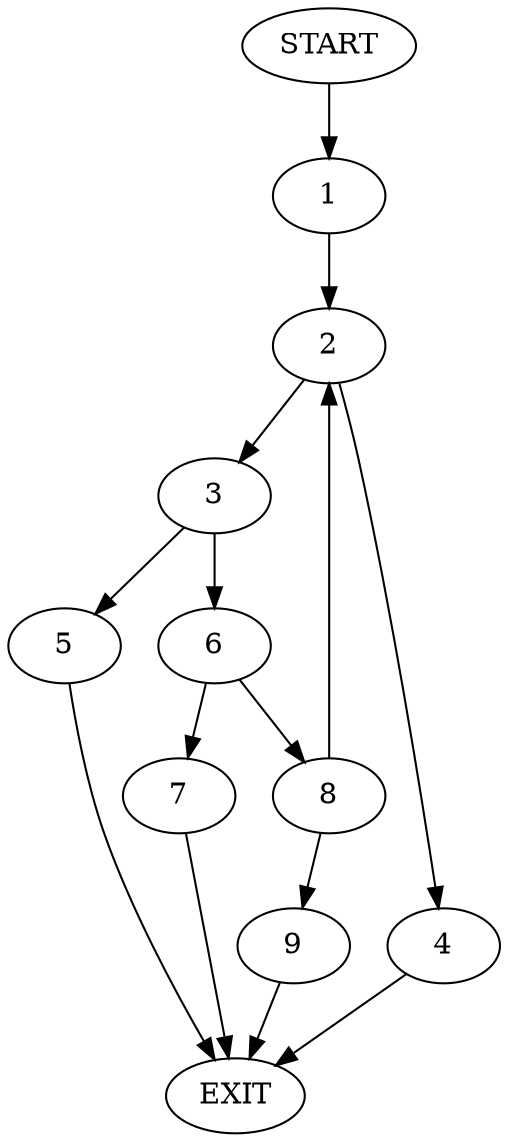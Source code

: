 digraph {
0 [label="START"]
10 [label="EXIT"]
0 -> 1
1 -> 2
2 -> 3
2 -> 4
3 -> 5
3 -> 6
4 -> 10
5 -> 10
6 -> 7
6 -> 8
8 -> 2
8 -> 9
7 -> 10
9 -> 10
}
